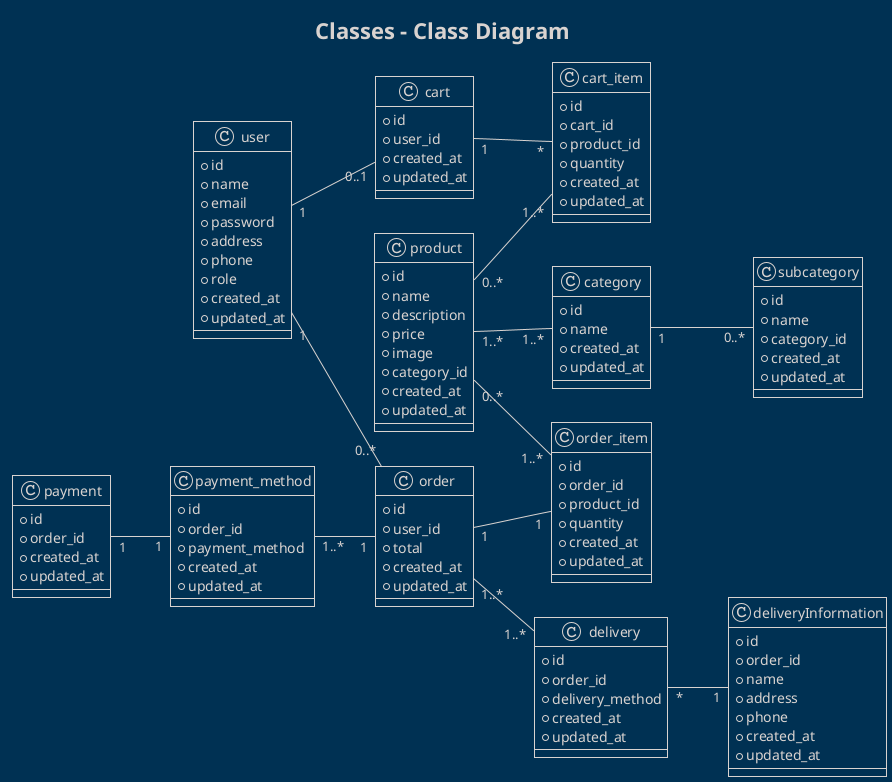 @startuml class diagram

skin rose
!theme blueprint

left to right direction

title Classes - Class Diagram

class user {
    + id
    + name
    + email
    + password
    + address
    + phone
    + role
    + created_at
    + updated_at
}

class product {
    + id
    + name
    + description
    + price
    + image
    + category_id
    + created_at
    + updated_at
}

class category {
    + id
    + name
    + created_at
    + updated_at
}

class subcategory {
    + id
    + name
    + category_id
    + created_at
    + updated_at
}

class cart {
    + id
    + user_id
    + created_at
    + updated_at
}

class cart_item {
    + id
    + cart_id
    + product_id
    + quantity
    + created_at
    + updated_at
}

class order {
    + id
    + user_id
    + total
    + created_at
    + updated_at
}

class order_item {
    + id
    + order_id
    + product_id
    + quantity
    + created_at
    + updated_at
}

class payment_method {
    + id
    + order_id
    + payment_method
    + created_at
    + updated_at
}

class payment {
    + id
    + order_id
    + created_at
    + updated_at
}

class delivery {
    + id
    + order_id
    + delivery_method
    + created_at
    + updated_at
}

class deliveryInformation {
    + id
    + order_id
    + name
    + address
    + phone
    + created_at
    + updated_at
}

user "1" -- "0..1" cart
user "1" -- "0..*" order
order "1" -- "1" order_item
order "1..*" -- "1..*" delivery
delivery "*" -- "1" deliveryInformation
payment_method "1..*" -- "1" order
payment "1" -- "1" payment_method
product "1..*" -- "1..*" category
product "0..*" -- "1..*" cart_item
product "0..*" -- "1..*" order_item
category "1" -- "0..*" subcategory
cart "1" -- "*" cart_item

@enduml